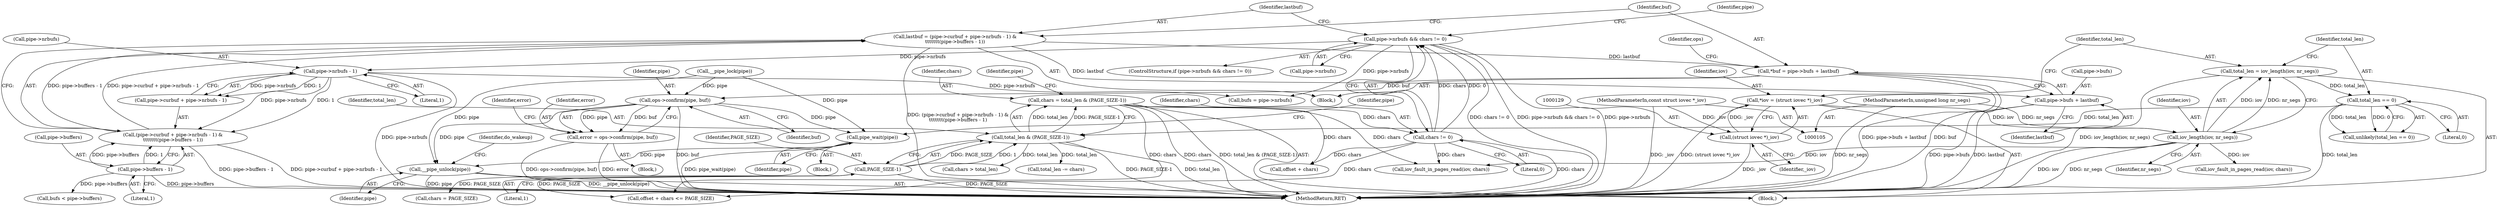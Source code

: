 digraph "1_linux_f0d1bec9d58d4c038d0ac958c9af82be6eb18045_1@integer" {
"1000185" [label="(Call,lastbuf = (pipe->curbuf + pipe->nrbufs - 1) &\n\t\t\t\t\t\t\t(pipe->buffers - 1))"];
"1000187" [label="(Call,(pipe->curbuf + pipe->nrbufs - 1) &\n\t\t\t\t\t\t\t(pipe->buffers - 1))"];
"1000192" [label="(Call,pipe->nrbufs - 1)"];
"1000176" [label="(Call,pipe->nrbufs && chars != 0)"];
"1000180" [label="(Call,chars != 0)"];
"1000168" [label="(Call,chars = total_len & (PAGE_SIZE-1))"];
"1000170" [label="(Call,total_len & (PAGE_SIZE-1))"];
"1000140" [label="(Call,total_len == 0)"];
"1000133" [label="(Call,total_len = iov_length(iov, nr_segs))"];
"1000135" [label="(Call,iov_length(iov, nr_segs))"];
"1000126" [label="(Call,*iov = (struct iovec *)_iov)"];
"1000128" [label="(Call,(struct iovec *)_iov)"];
"1000107" [label="(MethodParameterIn,const struct iovec *_iov)"];
"1000108" [label="(MethodParameterIn,unsigned long nr_segs)"];
"1000172" [label="(Call,PAGE_SIZE-1)"];
"1000197" [label="(Call,pipe->buffers - 1)"];
"1000203" [label="(Call,*buf = pipe->bufs + lastbuf)"];
"1000245" [label="(Call,ops->confirm(pipe, buf))"];
"1000243" [label="(Call,error = ops->confirm(pipe, buf))"];
"1000589" [label="(Call,pipe_wait(pipe))"];
"1000596" [label="(Call,__pipe_unlock(pipe))"];
"1000205" [label="(Call,pipe->bufs + lastbuf)"];
"1000197" [label="(Call,pipe->buffers - 1)"];
"1000182" [label="(Literal,0)"];
"1000139" [label="(Call,unlikely(total_len == 0))"];
"1000188" [label="(Call,pipe->curbuf + pipe->nrbufs - 1)"];
"1000175" [label="(ControlStructure,if (pipe->nrbufs && chars != 0))"];
"1000326" [label="(Identifier,pipe)"];
"1000126" [label="(Call,*iov = (struct iovec *)_iov)"];
"1000196" [label="(Literal,1)"];
"1000198" [label="(Call,pipe->buffers)"];
"1000243" [label="(Call,error = ops->confirm(pipe, buf))"];
"1000128" [label="(Call,(struct iovec *)_iov)"];
"1000321" [label="(Block,)"];
"1000247" [label="(Identifier,buf)"];
"1000597" [label="(Identifier,pipe)"];
"1000246" [label="(Identifier,pipe)"];
"1000151" [label="(Call,__pipe_lock(pipe))"];
"1000186" [label="(Identifier,lastbuf)"];
"1000411" [label="(Call,chars = PAGE_SIZE)"];
"1000232" [label="(Call,offset + chars)"];
"1000177" [label="(Call,pipe->nrbufs)"];
"1000593" [label="(Identifier,pipe)"];
"1000137" [label="(Identifier,nr_segs)"];
"1000130" [label="(Identifier,_iov)"];
"1000212" [label="(Identifier,ops)"];
"1000249" [label="(Identifier,error)"];
"1000180" [label="(Call,chars != 0)"];
"1000205" [label="(Call,pipe->bufs + lastbuf)"];
"1000206" [label="(Call,pipe->bufs)"];
"1000204" [label="(Identifier,buf)"];
"1000171" [label="(Identifier,total_len)"];
"1000140" [label="(Call,total_len == 0)"];
"1000141" [label="(Identifier,total_len)"];
"1000110" [label="(Block,)"];
"1000251" [label="(Call,iov_fault_in_pages_read(iov, chars))"];
"1000596" [label="(Call,__pipe_unlock(pipe))"];
"1000142" [label="(Literal,0)"];
"1000136" [label="(Identifier,iov)"];
"1000589" [label="(Call,pipe_wait(pipe))"];
"1000135" [label="(Call,iov_length(iov, nr_segs))"];
"1000169" [label="(Identifier,chars)"];
"1000203" [label="(Call,*buf = pipe->bufs + lastbuf)"];
"1000108" [label="(MethodParameterIn,unsigned long nr_segs)"];
"1000183" [label="(Block,)"];
"1000178" [label="(Identifier,pipe)"];
"1000341" [label="(Call,bufs = pipe->nrbufs)"];
"1000133" [label="(Call,total_len = iov_length(iov, nr_segs))"];
"1000245" [label="(Call,ops->confirm(pipe, buf))"];
"1000107" [label="(MethodParameterIn,const struct iovec *_iov)"];
"1000187" [label="(Call,(pipe->curbuf + pipe->nrbufs - 1) &\n\t\t\t\t\t\t\t(pipe->buffers - 1))"];
"1000127" [label="(Identifier,iov)"];
"1000421" [label="(Call,iov_fault_in_pages_read(iov, chars))"];
"1000168" [label="(Call,chars = total_len & (PAGE_SIZE-1))"];
"1000347" [label="(Call,bufs < pipe->buffers)"];
"1000244" [label="(Identifier,error)"];
"1000201" [label="(Literal,1)"];
"1000176" [label="(Call,pipe->nrbufs && chars != 0)"];
"1000134" [label="(Identifier,total_len)"];
"1000192" [label="(Call,pipe->nrbufs - 1)"];
"1000170" [label="(Call,total_len & (PAGE_SIZE-1))"];
"1000174" [label="(Literal,1)"];
"1000231" [label="(Call,offset + chars <= PAGE_SIZE)"];
"1000599" [label="(Identifier,do_wakeup)"];
"1000173" [label="(Identifier,PAGE_SIZE)"];
"1000644" [label="(MethodReturn,RET)"];
"1000209" [label="(Identifier,lastbuf)"];
"1000415" [label="(Call,chars > total_len)"];
"1000172" [label="(Call,PAGE_SIZE-1)"];
"1000185" [label="(Call,lastbuf = (pipe->curbuf + pipe->nrbufs - 1) &\n\t\t\t\t\t\t\t(pipe->buffers - 1))"];
"1000193" [label="(Call,pipe->nrbufs)"];
"1000236" [label="(Block,)"];
"1000310" [label="(Call,total_len -= chars)"];
"1000590" [label="(Identifier,pipe)"];
"1000181" [label="(Identifier,chars)"];
"1000185" -> "1000183"  [label="AST: "];
"1000185" -> "1000187"  [label="CFG: "];
"1000186" -> "1000185"  [label="AST: "];
"1000187" -> "1000185"  [label="AST: "];
"1000204" -> "1000185"  [label="CFG: "];
"1000185" -> "1000644"  [label="DDG: (pipe->curbuf + pipe->nrbufs - 1) &\n\t\t\t\t\t\t\t(pipe->buffers - 1)"];
"1000187" -> "1000185"  [label="DDG: pipe->curbuf + pipe->nrbufs - 1"];
"1000187" -> "1000185"  [label="DDG: pipe->buffers - 1"];
"1000185" -> "1000203"  [label="DDG: lastbuf"];
"1000185" -> "1000205"  [label="DDG: lastbuf"];
"1000187" -> "1000197"  [label="CFG: "];
"1000188" -> "1000187"  [label="AST: "];
"1000197" -> "1000187"  [label="AST: "];
"1000187" -> "1000644"  [label="DDG: pipe->curbuf + pipe->nrbufs - 1"];
"1000187" -> "1000644"  [label="DDG: pipe->buffers - 1"];
"1000192" -> "1000187"  [label="DDG: pipe->nrbufs"];
"1000192" -> "1000187"  [label="DDG: 1"];
"1000197" -> "1000187"  [label="DDG: pipe->buffers"];
"1000197" -> "1000187"  [label="DDG: 1"];
"1000192" -> "1000188"  [label="AST: "];
"1000192" -> "1000196"  [label="CFG: "];
"1000193" -> "1000192"  [label="AST: "];
"1000196" -> "1000192"  [label="AST: "];
"1000188" -> "1000192"  [label="CFG: "];
"1000192" -> "1000644"  [label="DDG: pipe->nrbufs"];
"1000192" -> "1000188"  [label="DDG: pipe->nrbufs"];
"1000192" -> "1000188"  [label="DDG: 1"];
"1000176" -> "1000192"  [label="DDG: pipe->nrbufs"];
"1000192" -> "1000341"  [label="DDG: pipe->nrbufs"];
"1000176" -> "1000175"  [label="AST: "];
"1000176" -> "1000177"  [label="CFG: "];
"1000176" -> "1000180"  [label="CFG: "];
"1000177" -> "1000176"  [label="AST: "];
"1000180" -> "1000176"  [label="AST: "];
"1000186" -> "1000176"  [label="CFG: "];
"1000326" -> "1000176"  [label="CFG: "];
"1000176" -> "1000644"  [label="DDG: chars != 0"];
"1000176" -> "1000644"  [label="DDG: pipe->nrbufs && chars != 0"];
"1000176" -> "1000644"  [label="DDG: pipe->nrbufs"];
"1000180" -> "1000176"  [label="DDG: chars"];
"1000180" -> "1000176"  [label="DDG: 0"];
"1000176" -> "1000341"  [label="DDG: pipe->nrbufs"];
"1000180" -> "1000182"  [label="CFG: "];
"1000181" -> "1000180"  [label="AST: "];
"1000182" -> "1000180"  [label="AST: "];
"1000180" -> "1000644"  [label="DDG: chars"];
"1000168" -> "1000180"  [label="DDG: chars"];
"1000180" -> "1000231"  [label="DDG: chars"];
"1000180" -> "1000232"  [label="DDG: chars"];
"1000180" -> "1000251"  [label="DDG: chars"];
"1000168" -> "1000110"  [label="AST: "];
"1000168" -> "1000170"  [label="CFG: "];
"1000169" -> "1000168"  [label="AST: "];
"1000170" -> "1000168"  [label="AST: "];
"1000178" -> "1000168"  [label="CFG: "];
"1000168" -> "1000644"  [label="DDG: chars"];
"1000168" -> "1000644"  [label="DDG: total_len & (PAGE_SIZE-1)"];
"1000170" -> "1000168"  [label="DDG: total_len"];
"1000170" -> "1000168"  [label="DDG: PAGE_SIZE-1"];
"1000168" -> "1000231"  [label="DDG: chars"];
"1000168" -> "1000232"  [label="DDG: chars"];
"1000168" -> "1000251"  [label="DDG: chars"];
"1000170" -> "1000172"  [label="CFG: "];
"1000171" -> "1000170"  [label="AST: "];
"1000172" -> "1000170"  [label="AST: "];
"1000170" -> "1000644"  [label="DDG: PAGE_SIZE-1"];
"1000170" -> "1000644"  [label="DDG: total_len"];
"1000140" -> "1000170"  [label="DDG: total_len"];
"1000172" -> "1000170"  [label="DDG: PAGE_SIZE"];
"1000172" -> "1000170"  [label="DDG: 1"];
"1000170" -> "1000310"  [label="DDG: total_len"];
"1000170" -> "1000415"  [label="DDG: total_len"];
"1000140" -> "1000139"  [label="AST: "];
"1000140" -> "1000142"  [label="CFG: "];
"1000141" -> "1000140"  [label="AST: "];
"1000142" -> "1000140"  [label="AST: "];
"1000139" -> "1000140"  [label="CFG: "];
"1000140" -> "1000644"  [label="DDG: total_len"];
"1000140" -> "1000139"  [label="DDG: total_len"];
"1000140" -> "1000139"  [label="DDG: 0"];
"1000133" -> "1000140"  [label="DDG: total_len"];
"1000133" -> "1000110"  [label="AST: "];
"1000133" -> "1000135"  [label="CFG: "];
"1000134" -> "1000133"  [label="AST: "];
"1000135" -> "1000133"  [label="AST: "];
"1000141" -> "1000133"  [label="CFG: "];
"1000133" -> "1000644"  [label="DDG: iov_length(iov, nr_segs)"];
"1000135" -> "1000133"  [label="DDG: iov"];
"1000135" -> "1000133"  [label="DDG: nr_segs"];
"1000135" -> "1000137"  [label="CFG: "];
"1000136" -> "1000135"  [label="AST: "];
"1000137" -> "1000135"  [label="AST: "];
"1000135" -> "1000644"  [label="DDG: iov"];
"1000135" -> "1000644"  [label="DDG: nr_segs"];
"1000126" -> "1000135"  [label="DDG: iov"];
"1000108" -> "1000135"  [label="DDG: nr_segs"];
"1000135" -> "1000251"  [label="DDG: iov"];
"1000135" -> "1000421"  [label="DDG: iov"];
"1000126" -> "1000110"  [label="AST: "];
"1000126" -> "1000128"  [label="CFG: "];
"1000127" -> "1000126"  [label="AST: "];
"1000128" -> "1000126"  [label="AST: "];
"1000134" -> "1000126"  [label="CFG: "];
"1000126" -> "1000644"  [label="DDG: (struct iovec *)_iov"];
"1000128" -> "1000126"  [label="DDG: _iov"];
"1000128" -> "1000130"  [label="CFG: "];
"1000129" -> "1000128"  [label="AST: "];
"1000130" -> "1000128"  [label="AST: "];
"1000128" -> "1000644"  [label="DDG: _iov"];
"1000107" -> "1000128"  [label="DDG: _iov"];
"1000107" -> "1000105"  [label="AST: "];
"1000107" -> "1000644"  [label="DDG: _iov"];
"1000108" -> "1000105"  [label="AST: "];
"1000108" -> "1000644"  [label="DDG: nr_segs"];
"1000172" -> "1000174"  [label="CFG: "];
"1000173" -> "1000172"  [label="AST: "];
"1000174" -> "1000172"  [label="AST: "];
"1000172" -> "1000644"  [label="DDG: PAGE_SIZE"];
"1000172" -> "1000231"  [label="DDG: PAGE_SIZE"];
"1000172" -> "1000411"  [label="DDG: PAGE_SIZE"];
"1000197" -> "1000201"  [label="CFG: "];
"1000198" -> "1000197"  [label="AST: "];
"1000201" -> "1000197"  [label="AST: "];
"1000197" -> "1000644"  [label="DDG: pipe->buffers"];
"1000197" -> "1000347"  [label="DDG: pipe->buffers"];
"1000203" -> "1000183"  [label="AST: "];
"1000203" -> "1000205"  [label="CFG: "];
"1000204" -> "1000203"  [label="AST: "];
"1000205" -> "1000203"  [label="AST: "];
"1000212" -> "1000203"  [label="CFG: "];
"1000203" -> "1000644"  [label="DDG: pipe->bufs + lastbuf"];
"1000203" -> "1000644"  [label="DDG: buf"];
"1000203" -> "1000245"  [label="DDG: buf"];
"1000245" -> "1000243"  [label="AST: "];
"1000245" -> "1000247"  [label="CFG: "];
"1000246" -> "1000245"  [label="AST: "];
"1000247" -> "1000245"  [label="AST: "];
"1000243" -> "1000245"  [label="CFG: "];
"1000245" -> "1000644"  [label="DDG: buf"];
"1000245" -> "1000243"  [label="DDG: pipe"];
"1000245" -> "1000243"  [label="DDG: buf"];
"1000151" -> "1000245"  [label="DDG: pipe"];
"1000245" -> "1000589"  [label="DDG: pipe"];
"1000245" -> "1000596"  [label="DDG: pipe"];
"1000243" -> "1000236"  [label="AST: "];
"1000244" -> "1000243"  [label="AST: "];
"1000249" -> "1000243"  [label="CFG: "];
"1000243" -> "1000644"  [label="DDG: error"];
"1000243" -> "1000644"  [label="DDG: ops->confirm(pipe, buf)"];
"1000589" -> "1000321"  [label="AST: "];
"1000589" -> "1000590"  [label="CFG: "];
"1000590" -> "1000589"  [label="AST: "];
"1000593" -> "1000589"  [label="CFG: "];
"1000589" -> "1000644"  [label="DDG: pipe_wait(pipe)"];
"1000151" -> "1000589"  [label="DDG: pipe"];
"1000589" -> "1000596"  [label="DDG: pipe"];
"1000596" -> "1000110"  [label="AST: "];
"1000596" -> "1000597"  [label="CFG: "];
"1000597" -> "1000596"  [label="AST: "];
"1000599" -> "1000596"  [label="CFG: "];
"1000596" -> "1000644"  [label="DDG: pipe"];
"1000596" -> "1000644"  [label="DDG: __pipe_unlock(pipe)"];
"1000151" -> "1000596"  [label="DDG: pipe"];
"1000205" -> "1000209"  [label="CFG: "];
"1000206" -> "1000205"  [label="AST: "];
"1000209" -> "1000205"  [label="AST: "];
"1000205" -> "1000644"  [label="DDG: lastbuf"];
"1000205" -> "1000644"  [label="DDG: pipe->bufs"];
}
